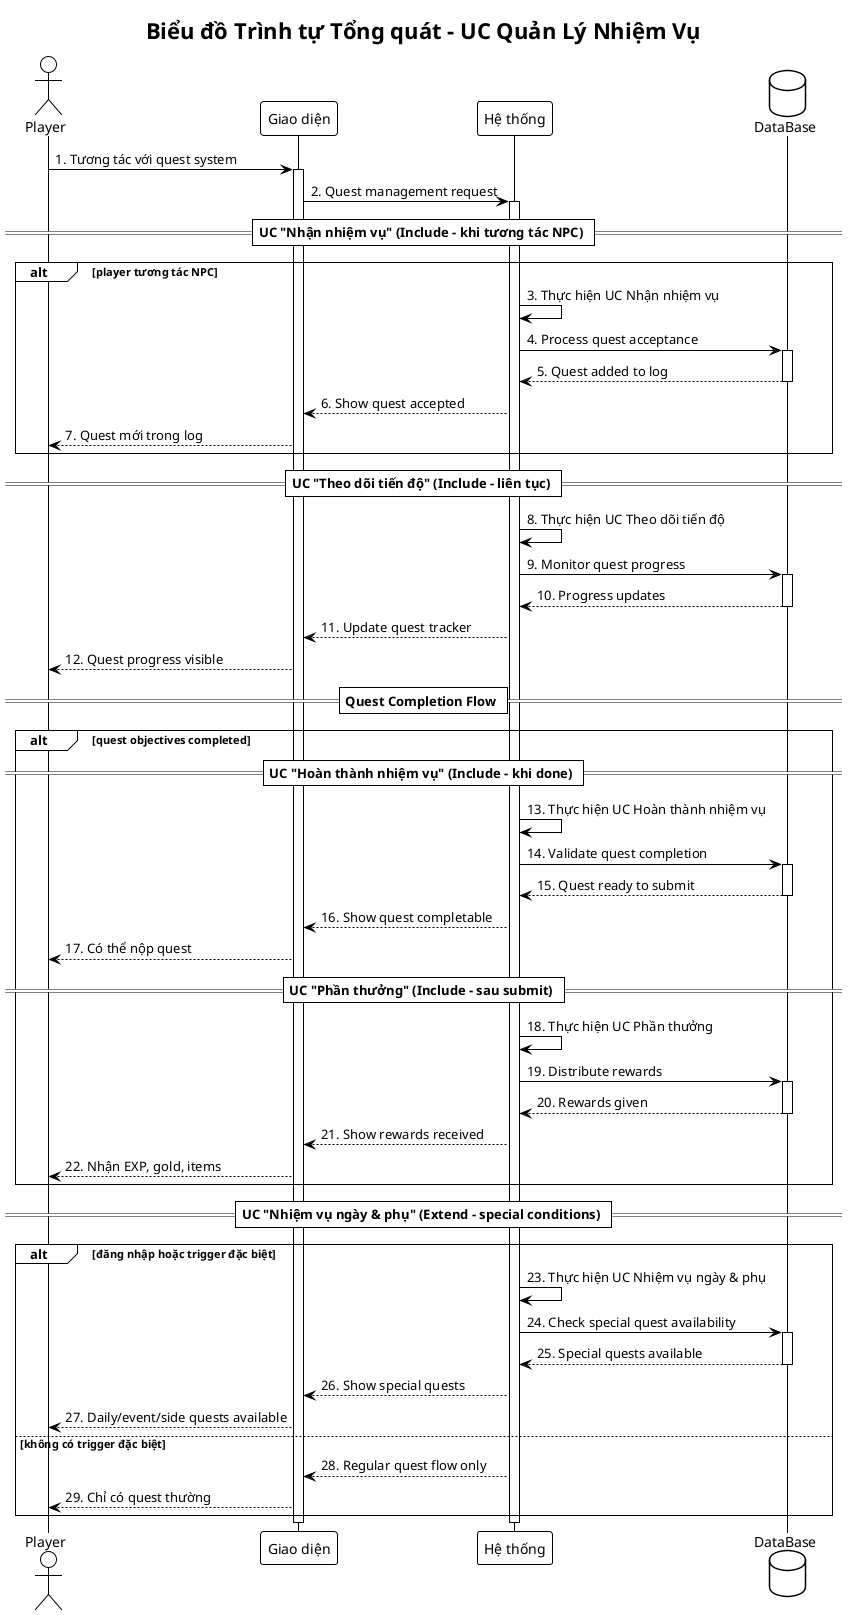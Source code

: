 @startuml Sequence_Main_UC_Quan_Ly_Nhiem_Vu
!theme plain

title Biểu đồ Trình tự Tổng quát - UC Quản Lý Nhiệm Vụ

actor Player
participant "Giao diện" as UI
participant "Hệ thống" as System
database "DataBase" as DB

Player -> UI: 1. Tương tác với quest system
activate UI
UI -> System: 2. Quest management request
activate System

== UC "Nhận nhiệm vụ" (Include - khi tương tác NPC) ==
alt player tương tác NPC
    System -> System: 3. Thực hiện UC Nhận nhiệm vụ
    System -> DB: 4. Process quest acceptance
    activate DB
    DB --> System: 5. Quest added to log
    deactivate DB
    
    System --> UI: 6. Show quest accepted
    UI --> Player: 7. Quest mới trong log
end

== UC "Theo dõi tiến độ" (Include - liên tục) ==
System -> System: 8. Thực hiện UC Theo dõi tiến độ
System -> DB: 9. Monitor quest progress
activate DB
DB --> System: 10. Progress updates
deactivate DB

System --> UI: 11. Update quest tracker
UI --> Player: 12. Quest progress visible

== Quest Completion Flow ==
alt quest objectives completed
    == UC "Hoàn thành nhiệm vụ" (Include - khi done) ==
    System -> System: 13. Thực hiện UC Hoàn thành nhiệm vụ
    System -> DB: 14. Validate quest completion
    activate DB
    DB --> System: 15. Quest ready to submit
    deactivate DB
    
    System --> UI: 16. Show quest completable
    UI --> Player: 17. Có thể nộp quest
    
    == UC "Phần thưởng" (Include - sau submit) ==
    System -> System: 18. Thực hiện UC Phần thưởng
    System -> DB: 19. Distribute rewards
    activate DB
    DB --> System: 20. Rewards given
    deactivate DB
    
    System --> UI: 21. Show rewards received
    UI --> Player: 22. Nhận EXP, gold, items
end

== UC "Nhiệm vụ ngày & phụ" (Extend - special conditions) ==
alt đăng nhập hoặc trigger đặc biệt
    System -> System: 23. Thực hiện UC Nhiệm vụ ngày & phụ
    System -> DB: 24. Check special quest availability
    activate DB
    DB --> System: 25. Special quests available
    deactivate DB
    
    System --> UI: 26. Show special quests
    UI --> Player: 27. Daily/event/side quests available
    
else không có trigger đặc biệt
    System --> UI: 28. Regular quest flow only
    UI --> Player: 29. Chỉ có quest thường
end

deactivate System
deactivate UI

@enduml

